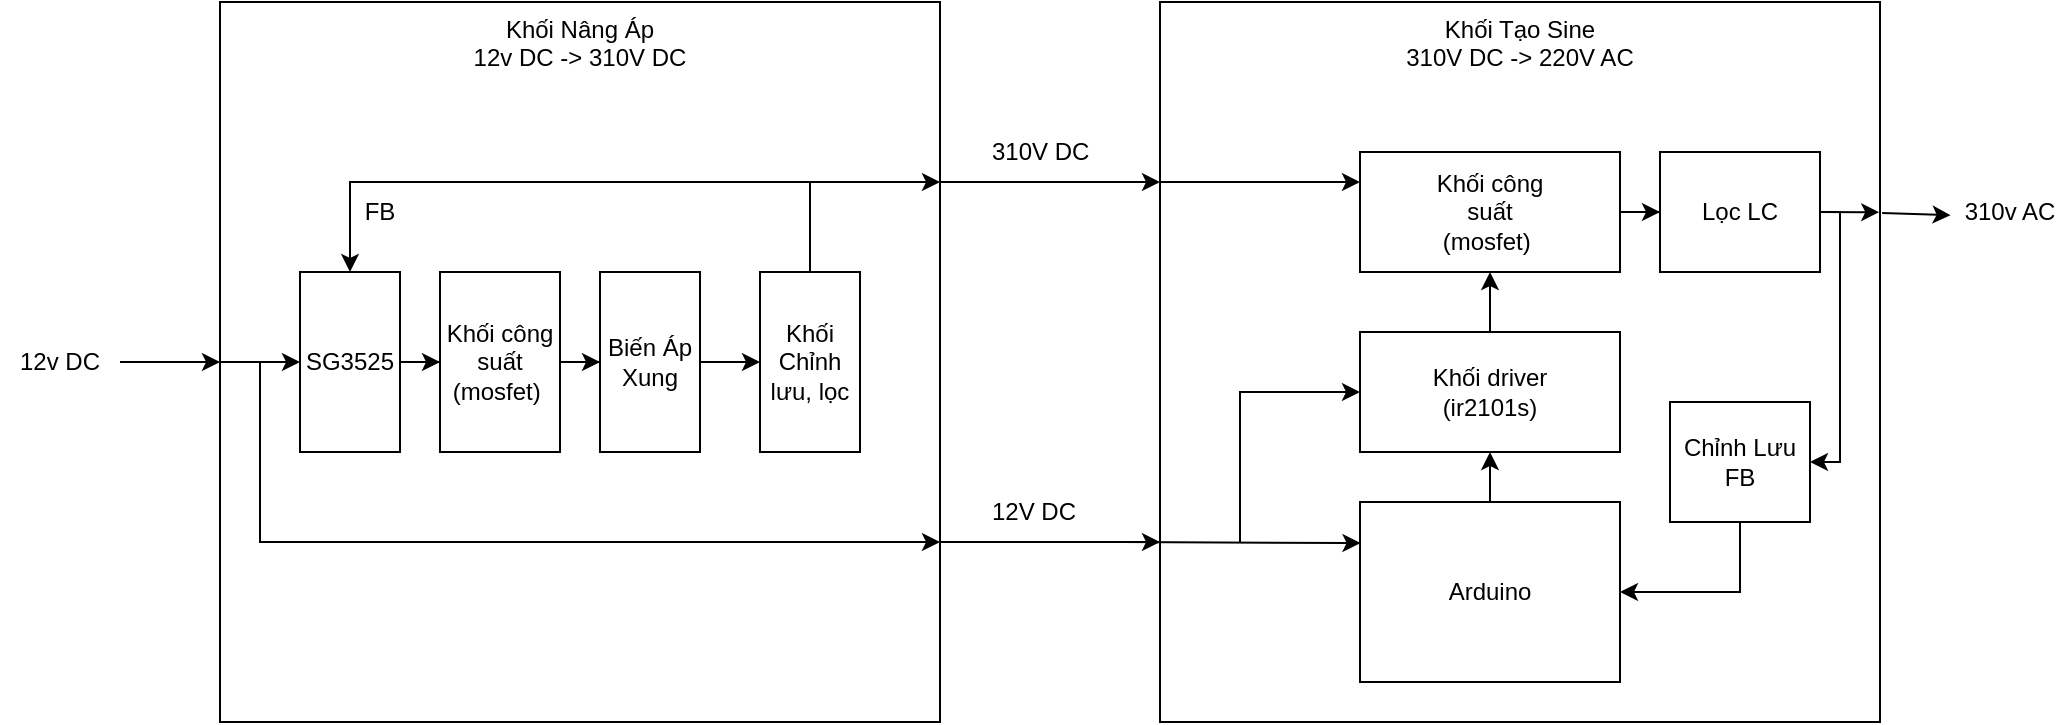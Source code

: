 <mxfile version="24.4.8" type="github">
  <diagram name="Page-1" id="JH2ydCxVAx_GYC5Snooy">
    <mxGraphModel dx="1048" dy="615" grid="1" gridSize="10" guides="1" tooltips="1" connect="1" arrows="1" fold="1" page="1" pageScale="1" pageWidth="850" pageHeight="1100" math="0" shadow="0">
      <root>
        <mxCell id="0" />
        <mxCell id="1" parent="0" />
        <mxCell id="o-LxBSnNrrlgBD5VZQkZ-1" value="Khối Nâng Áp&lt;div&gt;12v DC -&amp;gt; 310V DC&lt;/div&gt;" style="whiteSpace=wrap;html=1;aspect=fixed;verticalAlign=top;" vertex="1" parent="1">
          <mxGeometry x="350" y="250" width="360" height="360" as="geometry" />
        </mxCell>
        <mxCell id="o-LxBSnNrrlgBD5VZQkZ-2" value="Khối Tạo Sine&lt;div&gt;310V DC -&amp;gt; 220V AC&lt;/div&gt;" style="whiteSpace=wrap;html=1;aspect=fixed;verticalAlign=top;" vertex="1" parent="1">
          <mxGeometry x="820" y="250" width="360" height="360" as="geometry" />
        </mxCell>
        <mxCell id="o-LxBSnNrrlgBD5VZQkZ-3" value="" style="endArrow=classic;html=1;rounded=0;exitX=1;exitY=0.25;exitDx=0;exitDy=0;entryX=0;entryY=0.25;entryDx=0;entryDy=0;" edge="1" parent="1" source="o-LxBSnNrrlgBD5VZQkZ-1" target="o-LxBSnNrrlgBD5VZQkZ-2">
          <mxGeometry width="50" height="50" relative="1" as="geometry">
            <mxPoint x="720" y="590" as="sourcePoint" />
            <mxPoint x="770" y="540" as="targetPoint" />
          </mxGeometry>
        </mxCell>
        <mxCell id="o-LxBSnNrrlgBD5VZQkZ-4" value="310V DC" style="text;strokeColor=none;fillColor=none;align=left;verticalAlign=middle;spacingLeft=4;spacingRight=4;overflow=hidden;points=[[0,0.5],[1,0.5]];portConstraint=eastwest;rotatable=0;whiteSpace=wrap;html=1;" vertex="1" parent="1">
          <mxGeometry x="730" y="310" width="80" height="30" as="geometry" />
        </mxCell>
        <mxCell id="o-LxBSnNrrlgBD5VZQkZ-5" value="" style="endArrow=classic;html=1;rounded=0;exitX=1;exitY=0.75;exitDx=0;exitDy=0;entryX=0;entryY=0.75;entryDx=0;entryDy=0;" edge="1" parent="1" source="o-LxBSnNrrlgBD5VZQkZ-1" target="o-LxBSnNrrlgBD5VZQkZ-2">
          <mxGeometry width="50" height="50" relative="1" as="geometry">
            <mxPoint x="720" y="590" as="sourcePoint" />
            <mxPoint x="770" y="540" as="targetPoint" />
          </mxGeometry>
        </mxCell>
        <mxCell id="o-LxBSnNrrlgBD5VZQkZ-6" value="12V DC" style="text;strokeColor=none;fillColor=none;align=left;verticalAlign=middle;spacingLeft=4;spacingRight=4;overflow=hidden;points=[[0,0.5],[1,0.5]];portConstraint=eastwest;rotatable=0;whiteSpace=wrap;html=1;" vertex="1" parent="1">
          <mxGeometry x="730" y="490" width="80" height="30" as="geometry" />
        </mxCell>
        <mxCell id="o-LxBSnNrrlgBD5VZQkZ-12" style="edgeStyle=orthogonalEdgeStyle;rounded=0;orthogonalLoop=1;jettySize=auto;html=1;" edge="1" parent="1" source="o-LxBSnNrrlgBD5VZQkZ-7" target="o-LxBSnNrrlgBD5VZQkZ-8">
          <mxGeometry relative="1" as="geometry" />
        </mxCell>
        <mxCell id="o-LxBSnNrrlgBD5VZQkZ-7" value="SG3525" style="rounded=0;whiteSpace=wrap;html=1;" vertex="1" parent="1">
          <mxGeometry x="390" y="385" width="50" height="90" as="geometry" />
        </mxCell>
        <mxCell id="o-LxBSnNrrlgBD5VZQkZ-13" style="edgeStyle=orthogonalEdgeStyle;rounded=0;orthogonalLoop=1;jettySize=auto;html=1;" edge="1" parent="1" source="o-LxBSnNrrlgBD5VZQkZ-8" target="o-LxBSnNrrlgBD5VZQkZ-9">
          <mxGeometry relative="1" as="geometry" />
        </mxCell>
        <mxCell id="o-LxBSnNrrlgBD5VZQkZ-8" value="Khối công&lt;div&gt;suất&lt;/div&gt;&lt;div&gt;(mosfet)&amp;nbsp;&lt;/div&gt;" style="rounded=0;whiteSpace=wrap;html=1;" vertex="1" parent="1">
          <mxGeometry x="460" y="385" width="60" height="90" as="geometry" />
        </mxCell>
        <mxCell id="o-LxBSnNrrlgBD5VZQkZ-14" style="edgeStyle=orthogonalEdgeStyle;rounded=0;orthogonalLoop=1;jettySize=auto;html=1;entryX=0;entryY=0.5;entryDx=0;entryDy=0;" edge="1" parent="1" source="o-LxBSnNrrlgBD5VZQkZ-9" target="o-LxBSnNrrlgBD5VZQkZ-10">
          <mxGeometry relative="1" as="geometry" />
        </mxCell>
        <mxCell id="o-LxBSnNrrlgBD5VZQkZ-9" value="Biến Áp Xung" style="rounded=0;whiteSpace=wrap;html=1;" vertex="1" parent="1">
          <mxGeometry x="540" y="385" width="50" height="90" as="geometry" />
        </mxCell>
        <mxCell id="o-LxBSnNrrlgBD5VZQkZ-15" style="edgeStyle=orthogonalEdgeStyle;rounded=0;orthogonalLoop=1;jettySize=auto;html=1;entryX=1;entryY=0.25;entryDx=0;entryDy=0;" edge="1" parent="1" source="o-LxBSnNrrlgBD5VZQkZ-10" target="o-LxBSnNrrlgBD5VZQkZ-1">
          <mxGeometry relative="1" as="geometry">
            <Array as="points">
              <mxPoint x="645" y="340" />
            </Array>
          </mxGeometry>
        </mxCell>
        <mxCell id="o-LxBSnNrrlgBD5VZQkZ-16" style="edgeStyle=orthogonalEdgeStyle;rounded=0;orthogonalLoop=1;jettySize=auto;html=1;entryX=0.5;entryY=0;entryDx=0;entryDy=0;exitX=0.5;exitY=0;exitDx=0;exitDy=0;" edge="1" parent="1" source="o-LxBSnNrrlgBD5VZQkZ-10" target="o-LxBSnNrrlgBD5VZQkZ-7">
          <mxGeometry relative="1" as="geometry">
            <Array as="points">
              <mxPoint x="645" y="340" />
              <mxPoint x="415" y="340" />
            </Array>
          </mxGeometry>
        </mxCell>
        <mxCell id="o-LxBSnNrrlgBD5VZQkZ-10" value="Khối Chỉnh lưu, lọc" style="rounded=0;whiteSpace=wrap;html=1;" vertex="1" parent="1">
          <mxGeometry x="620" y="385" width="50" height="90" as="geometry" />
        </mxCell>
        <mxCell id="o-LxBSnNrrlgBD5VZQkZ-23" value="FB" style="text;html=1;align=center;verticalAlign=middle;whiteSpace=wrap;rounded=0;" vertex="1" parent="1">
          <mxGeometry x="400" y="340" width="60" height="30" as="geometry" />
        </mxCell>
        <mxCell id="o-LxBSnNrrlgBD5VZQkZ-45" value="" style="edgeStyle=orthogonalEdgeStyle;rounded=0;orthogonalLoop=1;jettySize=auto;html=1;" edge="1" parent="1" source="o-LxBSnNrrlgBD5VZQkZ-25" target="o-LxBSnNrrlgBD5VZQkZ-44">
          <mxGeometry relative="1" as="geometry" />
        </mxCell>
        <mxCell id="o-LxBSnNrrlgBD5VZQkZ-25" value="Khối công&lt;div&gt;suất&lt;/div&gt;&lt;div&gt;(mosfet)&amp;nbsp;&lt;/div&gt;" style="rounded=0;whiteSpace=wrap;html=1;" vertex="1" parent="1">
          <mxGeometry x="920" y="325" width="130" height="60" as="geometry" />
        </mxCell>
        <mxCell id="o-LxBSnNrrlgBD5VZQkZ-37" value="" style="edgeStyle=orthogonalEdgeStyle;rounded=0;orthogonalLoop=1;jettySize=auto;html=1;" edge="1" parent="1" source="o-LxBSnNrrlgBD5VZQkZ-26" target="o-LxBSnNrrlgBD5VZQkZ-34">
          <mxGeometry relative="1" as="geometry" />
        </mxCell>
        <mxCell id="o-LxBSnNrrlgBD5VZQkZ-26" value="Arduino" style="rounded=0;whiteSpace=wrap;html=1;" vertex="1" parent="1">
          <mxGeometry x="920" y="500" width="130" height="90" as="geometry" />
        </mxCell>
        <mxCell id="o-LxBSnNrrlgBD5VZQkZ-28" value="" style="endArrow=classic;html=1;rounded=0;exitX=0;exitY=0.25;exitDx=0;exitDy=0;entryX=0;entryY=0.25;entryDx=0;entryDy=0;" edge="1" parent="1" source="o-LxBSnNrrlgBD5VZQkZ-2" target="o-LxBSnNrrlgBD5VZQkZ-25">
          <mxGeometry width="50" height="50" relative="1" as="geometry">
            <mxPoint x="710" y="400" as="sourcePoint" />
            <mxPoint x="760" y="350" as="targetPoint" />
          </mxGeometry>
        </mxCell>
        <mxCell id="o-LxBSnNrrlgBD5VZQkZ-29" value="" style="endArrow=classic;html=1;rounded=0;exitX=0;exitY=0.5;exitDx=0;exitDy=0;entryX=0;entryY=0.5;entryDx=0;entryDy=0;" edge="1" parent="1" source="o-LxBSnNrrlgBD5VZQkZ-1" target="o-LxBSnNrrlgBD5VZQkZ-7">
          <mxGeometry width="50" height="50" relative="1" as="geometry">
            <mxPoint x="710" y="400" as="sourcePoint" />
            <mxPoint x="760" y="350" as="targetPoint" />
          </mxGeometry>
        </mxCell>
        <mxCell id="o-LxBSnNrrlgBD5VZQkZ-30" value="" style="endArrow=classic;html=1;rounded=0;entryX=1;entryY=0.75;entryDx=0;entryDy=0;" edge="1" parent="1" target="o-LxBSnNrrlgBD5VZQkZ-1">
          <mxGeometry width="50" height="50" relative="1" as="geometry">
            <mxPoint x="370" y="430" as="sourcePoint" />
            <mxPoint x="760" y="350" as="targetPoint" />
            <Array as="points">
              <mxPoint x="370" y="520" />
            </Array>
          </mxGeometry>
        </mxCell>
        <mxCell id="o-LxBSnNrrlgBD5VZQkZ-32" value="" style="endArrow=classic;html=1;rounded=0;entryX=0.002;entryY=0.228;entryDx=0;entryDy=0;entryPerimeter=0;" edge="1" parent="1" target="o-LxBSnNrrlgBD5VZQkZ-26">
          <mxGeometry width="50" height="50" relative="1" as="geometry">
            <mxPoint x="800" y="520" as="sourcePoint" />
            <mxPoint x="760" y="350" as="targetPoint" />
          </mxGeometry>
        </mxCell>
        <mxCell id="o-LxBSnNrrlgBD5VZQkZ-35" value="" style="edgeStyle=orthogonalEdgeStyle;rounded=0;orthogonalLoop=1;jettySize=auto;html=1;" edge="1" parent="1" source="o-LxBSnNrrlgBD5VZQkZ-34" target="o-LxBSnNrrlgBD5VZQkZ-25">
          <mxGeometry relative="1" as="geometry" />
        </mxCell>
        <mxCell id="o-LxBSnNrrlgBD5VZQkZ-34" value="Khối driver&lt;div&gt;(ir2101s)&lt;/div&gt;" style="rounded=0;whiteSpace=wrap;html=1;" vertex="1" parent="1">
          <mxGeometry x="920" y="415" width="130" height="60" as="geometry" />
        </mxCell>
        <mxCell id="o-LxBSnNrrlgBD5VZQkZ-38" value="" style="endArrow=classic;html=1;rounded=0;entryX=0;entryY=0.5;entryDx=0;entryDy=0;" edge="1" parent="1" target="o-LxBSnNrrlgBD5VZQkZ-34">
          <mxGeometry width="50" height="50" relative="1" as="geometry">
            <mxPoint x="860" y="520" as="sourcePoint" />
            <mxPoint x="720" y="380" as="targetPoint" />
            <Array as="points">
              <mxPoint x="860" y="445" />
            </Array>
          </mxGeometry>
        </mxCell>
        <mxCell id="o-LxBSnNrrlgBD5VZQkZ-46" style="edgeStyle=orthogonalEdgeStyle;rounded=0;orthogonalLoop=1;jettySize=auto;html=1;entryX=0.999;entryY=0.292;entryDx=0;entryDy=0;exitX=1;exitY=0.5;exitDx=0;exitDy=0;entryPerimeter=0;" edge="1" parent="1" source="o-LxBSnNrrlgBD5VZQkZ-44" target="o-LxBSnNrrlgBD5VZQkZ-2">
          <mxGeometry relative="1" as="geometry">
            <Array as="points">
              <mxPoint x="1180" y="355" />
            </Array>
          </mxGeometry>
        </mxCell>
        <mxCell id="o-LxBSnNrrlgBD5VZQkZ-44" value="Lọc LC" style="rounded=0;whiteSpace=wrap;html=1;" vertex="1" parent="1">
          <mxGeometry x="1070" y="325" width="80" height="60" as="geometry" />
        </mxCell>
        <mxCell id="o-LxBSnNrrlgBD5VZQkZ-47" value="" style="endArrow=classic;html=1;rounded=0;exitX=1;exitY=0.5;exitDx=0;exitDy=0;entryX=1;entryY=0.5;entryDx=0;entryDy=0;" edge="1" parent="1" source="o-LxBSnNrrlgBD5VZQkZ-44" target="o-LxBSnNrrlgBD5VZQkZ-48">
          <mxGeometry width="50" height="50" relative="1" as="geometry">
            <mxPoint x="1160" y="360" as="sourcePoint" />
            <mxPoint x="1150" y="400" as="targetPoint" />
            <Array as="points">
              <mxPoint x="1160" y="355" />
              <mxPoint x="1160" y="480" />
            </Array>
          </mxGeometry>
        </mxCell>
        <mxCell id="o-LxBSnNrrlgBD5VZQkZ-49" style="edgeStyle=orthogonalEdgeStyle;rounded=0;orthogonalLoop=1;jettySize=auto;html=1;entryX=1;entryY=0.5;entryDx=0;entryDy=0;exitX=0.5;exitY=1;exitDx=0;exitDy=0;" edge="1" parent="1" source="o-LxBSnNrrlgBD5VZQkZ-48" target="o-LxBSnNrrlgBD5VZQkZ-26">
          <mxGeometry relative="1" as="geometry" />
        </mxCell>
        <mxCell id="o-LxBSnNrrlgBD5VZQkZ-48" value="Chỉnh Lưu&lt;div&gt;FB&lt;/div&gt;" style="rounded=0;whiteSpace=wrap;html=1;" vertex="1" parent="1">
          <mxGeometry x="1075" y="450" width="70" height="60" as="geometry" />
        </mxCell>
        <mxCell id="o-LxBSnNrrlgBD5VZQkZ-52" style="edgeStyle=orthogonalEdgeStyle;rounded=0;orthogonalLoop=1;jettySize=auto;html=1;" edge="1" parent="1" source="o-LxBSnNrrlgBD5VZQkZ-51">
          <mxGeometry relative="1" as="geometry">
            <mxPoint x="350" y="430" as="targetPoint" />
          </mxGeometry>
        </mxCell>
        <mxCell id="o-LxBSnNrrlgBD5VZQkZ-51" value="12v DC" style="text;html=1;align=center;verticalAlign=middle;whiteSpace=wrap;rounded=0;" vertex="1" parent="1">
          <mxGeometry x="240" y="415" width="60" height="30" as="geometry" />
        </mxCell>
        <mxCell id="o-LxBSnNrrlgBD5VZQkZ-53" value="310v AC" style="text;html=1;align=center;verticalAlign=middle;whiteSpace=wrap;rounded=0;" vertex="1" parent="1">
          <mxGeometry x="1215" y="340" width="60" height="30" as="geometry" />
        </mxCell>
        <mxCell id="o-LxBSnNrrlgBD5VZQkZ-54" value="" style="endArrow=classic;html=1;rounded=0;exitX=1.003;exitY=0.293;exitDx=0;exitDy=0;exitPerimeter=0;entryX=0.005;entryY=0.553;entryDx=0;entryDy=0;entryPerimeter=0;" edge="1" parent="1" source="o-LxBSnNrrlgBD5VZQkZ-2" target="o-LxBSnNrrlgBD5VZQkZ-53">
          <mxGeometry width="50" height="50" relative="1" as="geometry">
            <mxPoint x="680" y="260" as="sourcePoint" />
            <mxPoint x="730" y="210" as="targetPoint" />
          </mxGeometry>
        </mxCell>
      </root>
    </mxGraphModel>
  </diagram>
</mxfile>
